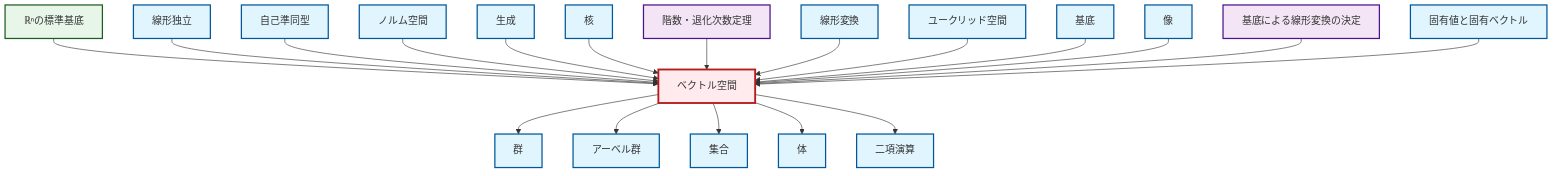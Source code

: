 graph TD
    classDef definition fill:#e1f5fe,stroke:#01579b,stroke-width:2px
    classDef theorem fill:#f3e5f5,stroke:#4a148c,stroke-width:2px
    classDef axiom fill:#fff3e0,stroke:#e65100,stroke-width:2px
    classDef example fill:#e8f5e9,stroke:#1b5e20,stroke-width:2px
    classDef current fill:#ffebee,stroke:#b71c1c,stroke-width:3px
    def-vector-space["ベクトル空間"]:::definition
    def-set["集合"]:::definition
    def-normed-vector-space["ノルム空間"]:::definition
    def-euclidean-space["ユークリッド空間"]:::definition
    def-linear-independence["線形独立"]:::definition
    def-linear-transformation["線形変換"]:::definition
    ex-standard-basis-rn["ℝⁿの標準基底"]:::example
    def-span["生成"]:::definition
    def-image["像"]:::definition
    def-basis["基底"]:::definition
    def-field["体"]:::definition
    def-group["群"]:::definition
    def-endomorphism["自己準同型"]:::definition
    def-eigenvalue-eigenvector["固有値と固有ベクトル"]:::definition
    def-abelian-group["アーベル群"]:::definition
    def-kernel["核"]:::definition
    thm-rank-nullity["階数・退化次数定理"]:::theorem
    thm-linear-transformation-basis["基底による線形変換の決定"]:::theorem
    def-binary-operation["二項演算"]:::definition
    def-vector-space --> def-group
    ex-standard-basis-rn --> def-vector-space
    def-linear-independence --> def-vector-space
    def-vector-space --> def-abelian-group
    def-endomorphism --> def-vector-space
    def-normed-vector-space --> def-vector-space
    def-span --> def-vector-space
    def-kernel --> def-vector-space
    def-vector-space --> def-set
    thm-rank-nullity --> def-vector-space
    def-vector-space --> def-field
    def-linear-transformation --> def-vector-space
    def-euclidean-space --> def-vector-space
    def-basis --> def-vector-space
    def-image --> def-vector-space
    def-vector-space --> def-binary-operation
    thm-linear-transformation-basis --> def-vector-space
    def-eigenvalue-eigenvector --> def-vector-space
    class def-vector-space current